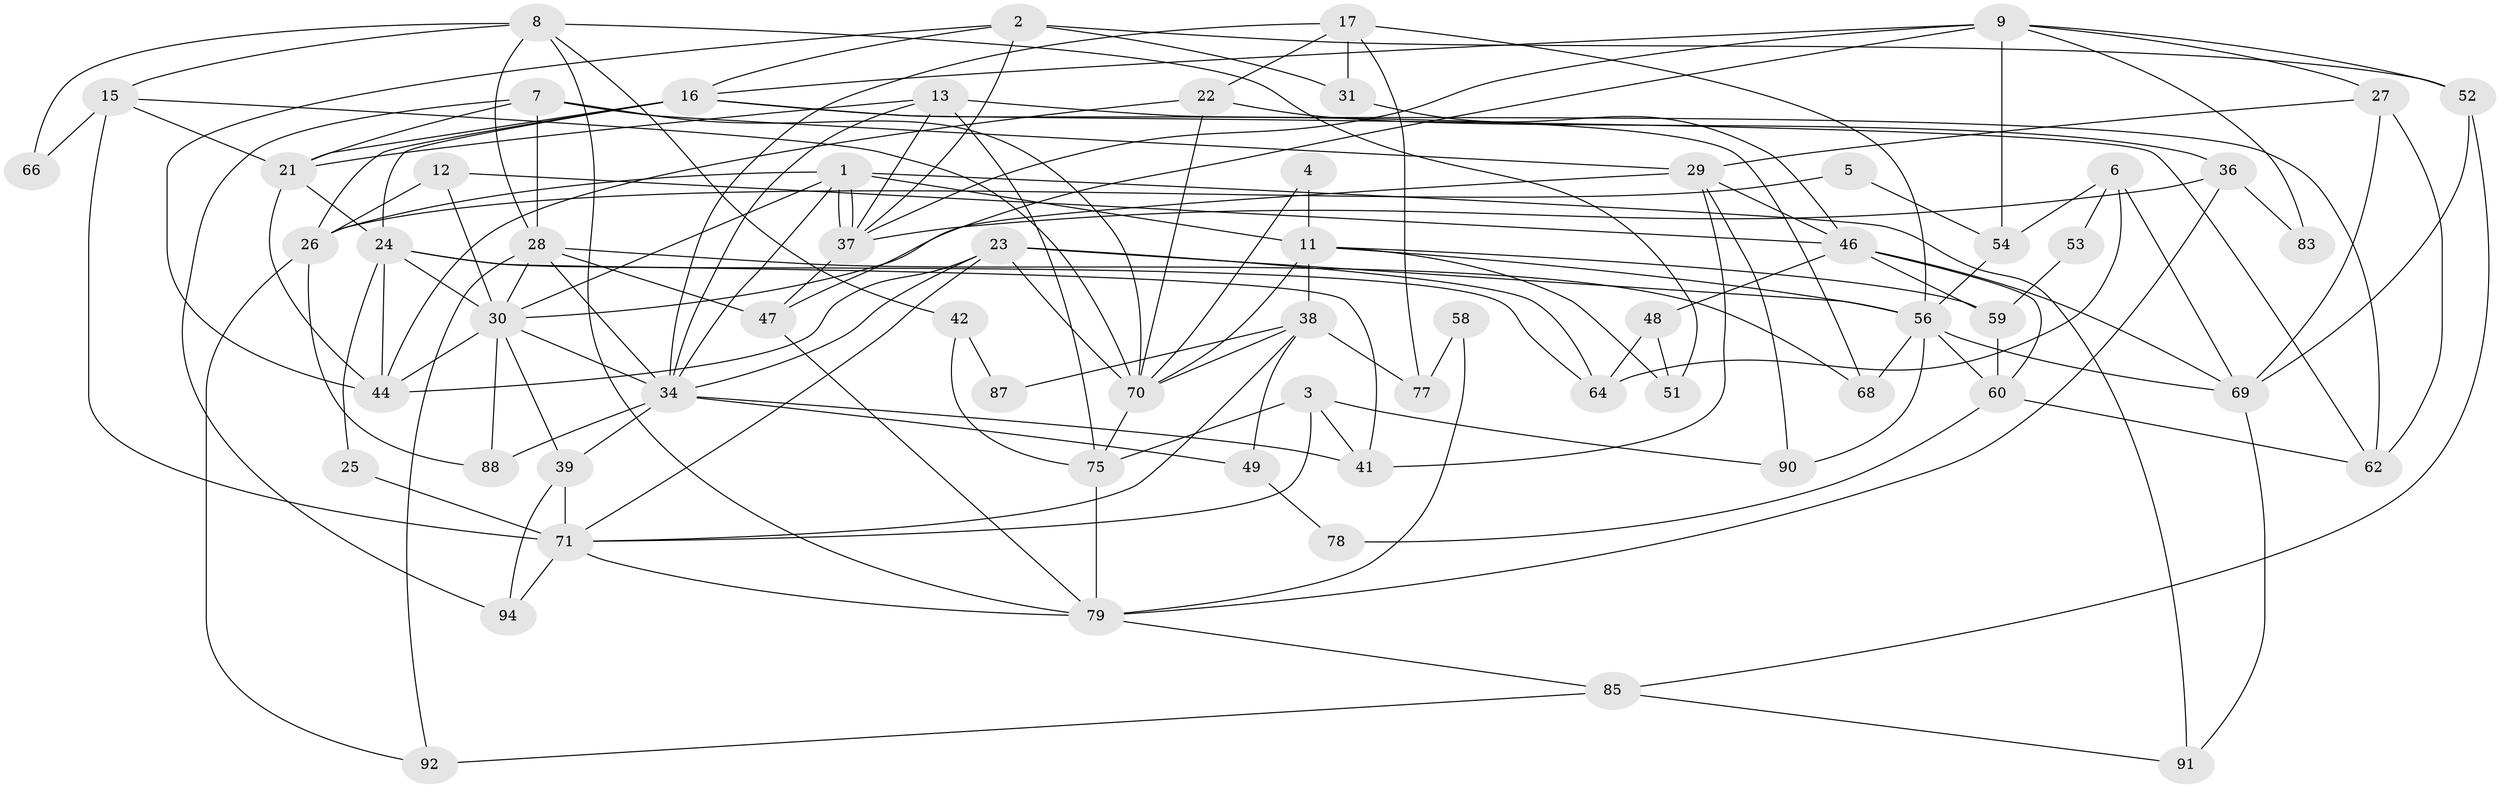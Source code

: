 // Generated by graph-tools (version 1.1) at 2025/52/02/27/25 19:52:04]
// undirected, 65 vertices, 151 edges
graph export_dot {
graph [start="1"]
  node [color=gray90,style=filled];
  1 [super="+50"];
  2 [super="+14"];
  3 [super="+57"];
  4 [super="+10"];
  5;
  6 [super="+18"];
  7 [super="+74"];
  8 [super="+32"];
  9 [super="+84"];
  11 [super="+45"];
  12 [super="+76"];
  13 [super="+33"];
  15 [super="+40"];
  16 [super="+19"];
  17 [super="+20"];
  21;
  22 [super="+93"];
  23;
  24 [super="+43"];
  25;
  26 [super="+86"];
  27 [super="+73"];
  28 [super="+55"];
  29;
  30 [super="+35"];
  31;
  34 [super="+82"];
  36;
  37;
  38 [super="+72"];
  39;
  41;
  42;
  44 [super="+67"];
  46 [super="+63"];
  47;
  48;
  49;
  51;
  52;
  53;
  54;
  56 [super="+61"];
  58;
  59;
  60 [super="+65"];
  62;
  64;
  66;
  68;
  69 [super="+80"];
  70;
  71 [super="+89"];
  75;
  77;
  78;
  79 [super="+81"];
  83;
  85;
  87;
  88;
  90;
  91;
  92;
  94;
  1 -- 37;
  1 -- 37;
  1 -- 11;
  1 -- 91;
  1 -- 30;
  1 -- 26;
  1 -- 34;
  2 -- 31;
  2 -- 44;
  2 -- 16;
  2 -- 52;
  2 -- 37;
  3 -- 75;
  3 -- 71;
  3 -- 41;
  3 -- 90;
  4 -- 11 [weight=2];
  4 -- 70;
  5 -- 26;
  5 -- 54;
  6 -- 64 [weight=2];
  6 -- 54;
  6 -- 69;
  6 -- 53;
  7 -- 29;
  7 -- 21;
  7 -- 70;
  7 -- 28;
  7 -- 94;
  8 -- 15;
  8 -- 28;
  8 -- 66;
  8 -- 51;
  8 -- 42;
  8 -- 79;
  9 -- 37;
  9 -- 52;
  9 -- 83;
  9 -- 27;
  9 -- 54;
  9 -- 47;
  9 -- 16;
  11 -- 38;
  11 -- 51;
  11 -- 70;
  11 -- 56;
  11 -- 59;
  12 -- 30;
  12 -- 26;
  12 -- 46 [weight=2];
  13 -- 37;
  13 -- 62;
  13 -- 75;
  13 -- 21;
  13 -- 34;
  15 -- 70;
  15 -- 21;
  15 -- 66;
  15 -- 71;
  16 -- 62;
  16 -- 24;
  16 -- 26;
  16 -- 68;
  16 -- 21;
  17 -- 34;
  17 -- 56;
  17 -- 31;
  17 -- 77;
  17 -- 22;
  21 -- 44;
  21 -- 24;
  22 -- 70;
  22 -- 36;
  22 -- 44;
  23 -- 70;
  23 -- 44;
  23 -- 56;
  23 -- 64;
  23 -- 71;
  23 -- 34;
  24 -- 25;
  24 -- 41;
  24 -- 64;
  24 -- 44;
  24 -- 30;
  25 -- 71;
  26 -- 92;
  26 -- 88;
  27 -- 69;
  27 -- 29;
  27 -- 62;
  28 -- 47;
  28 -- 92;
  28 -- 30;
  28 -- 68;
  28 -- 34;
  29 -- 30;
  29 -- 41;
  29 -- 46;
  29 -- 90;
  30 -- 88;
  30 -- 34;
  30 -- 39;
  30 -- 44;
  31 -- 46;
  34 -- 39;
  34 -- 88;
  34 -- 41;
  34 -- 49;
  36 -- 79;
  36 -- 37;
  36 -- 83;
  37 -- 47;
  38 -- 71;
  38 -- 49;
  38 -- 70;
  38 -- 77;
  38 -- 87;
  39 -- 94;
  39 -- 71;
  42 -- 75;
  42 -- 87;
  46 -- 48;
  46 -- 59;
  46 -- 60;
  46 -- 69;
  47 -- 79;
  48 -- 64;
  48 -- 51;
  49 -- 78;
  52 -- 85;
  52 -- 69;
  53 -- 59;
  54 -- 56;
  56 -- 68;
  56 -- 90;
  56 -- 60;
  56 -- 69;
  58 -- 77;
  58 -- 79;
  59 -- 60;
  60 -- 62;
  60 -- 78;
  69 -- 91;
  70 -- 75;
  71 -- 79;
  71 -- 94;
  75 -- 79;
  79 -- 85;
  85 -- 91;
  85 -- 92;
}

